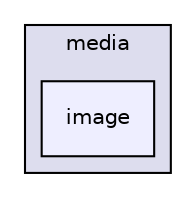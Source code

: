 digraph "image" {
  bgcolor=transparent;
  compound=true
  node [ fontsize="10", fontname="Helvetica"];
  edge [ labelfontsize="10", labelfontname="Helvetica"];
  subgraph clusterdir_aa327d2ceb98594d8acc0902c43a264b {
    graph [ bgcolor="#ddddee", pencolor="black", label="media" fontname="Helvetica", fontsize="10", URL="dir_aa327d2ceb98594d8acc0902c43a264b.html"]
  dir_247a0f776eec227c09028960d6b03e4d [shape=box, label="image", style="filled", fillcolor="#eeeeff", pencolor="black", URL="dir_247a0f776eec227c09028960d6b03e4d.html"];
  }
}
